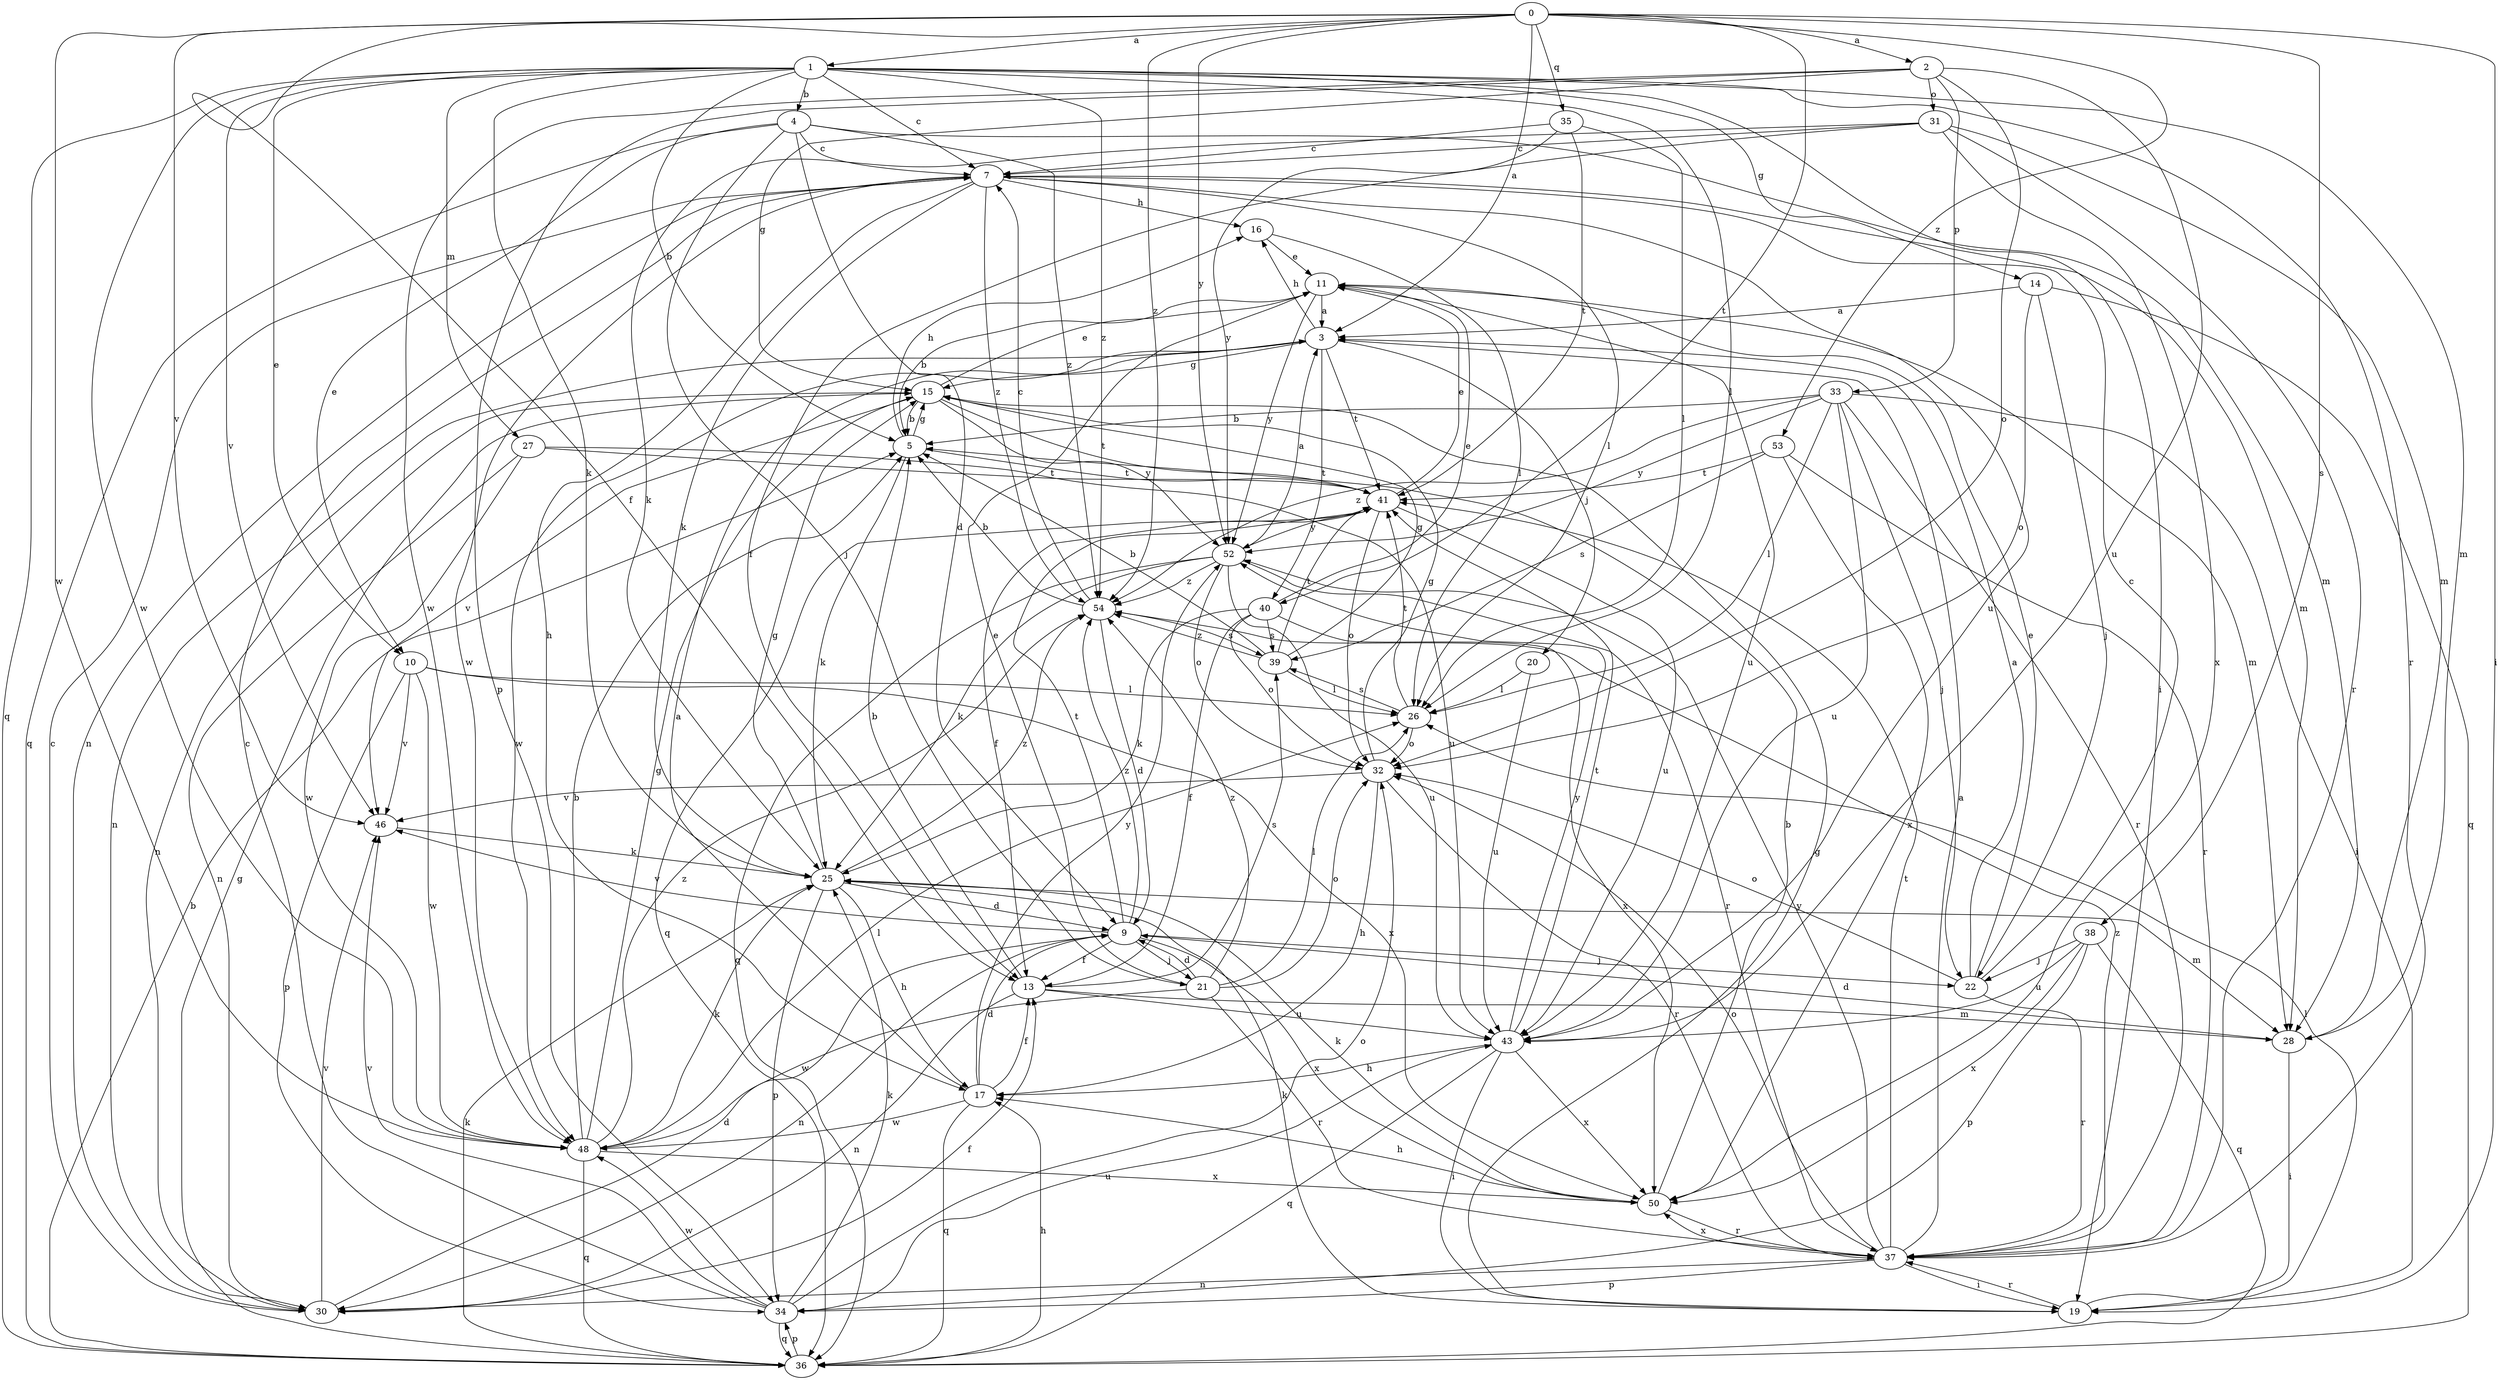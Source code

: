 strict digraph  {
0;
1;
2;
3;
4;
5;
7;
9;
10;
11;
13;
14;
15;
16;
17;
19;
20;
21;
22;
25;
26;
27;
28;
30;
31;
32;
33;
34;
35;
36;
37;
38;
39;
40;
41;
43;
46;
48;
50;
52;
53;
54;
0 -> 1  [label=a];
0 -> 2  [label=a];
0 -> 3  [label=a];
0 -> 13  [label=f];
0 -> 19  [label=i];
0 -> 35  [label=q];
0 -> 38  [label=s];
0 -> 40  [label=t];
0 -> 46  [label=v];
0 -> 48  [label=w];
0 -> 52  [label=y];
0 -> 53  [label=z];
0 -> 54  [label=z];
1 -> 4  [label=b];
1 -> 5  [label=b];
1 -> 7  [label=c];
1 -> 10  [label=e];
1 -> 14  [label=g];
1 -> 19  [label=i];
1 -> 25  [label=k];
1 -> 26  [label=l];
1 -> 27  [label=m];
1 -> 28  [label=m];
1 -> 36  [label=q];
1 -> 37  [label=r];
1 -> 46  [label=v];
1 -> 48  [label=w];
1 -> 54  [label=z];
2 -> 15  [label=g];
2 -> 31  [label=o];
2 -> 32  [label=o];
2 -> 33  [label=p];
2 -> 34  [label=p];
2 -> 43  [label=u];
2 -> 48  [label=w];
3 -> 15  [label=g];
3 -> 16  [label=h];
3 -> 20  [label=j];
3 -> 30  [label=n];
3 -> 40  [label=t];
3 -> 41  [label=t];
3 -> 48  [label=w];
4 -> 7  [label=c];
4 -> 9  [label=d];
4 -> 10  [label=e];
4 -> 21  [label=j];
4 -> 28  [label=m];
4 -> 36  [label=q];
4 -> 54  [label=z];
5 -> 15  [label=g];
5 -> 16  [label=h];
5 -> 25  [label=k];
5 -> 41  [label=t];
7 -> 16  [label=h];
7 -> 17  [label=h];
7 -> 25  [label=k];
7 -> 26  [label=l];
7 -> 28  [label=m];
7 -> 30  [label=n];
7 -> 43  [label=u];
7 -> 48  [label=w];
7 -> 54  [label=z];
9 -> 13  [label=f];
9 -> 21  [label=j];
9 -> 22  [label=j];
9 -> 30  [label=n];
9 -> 41  [label=t];
9 -> 46  [label=v];
9 -> 50  [label=x];
9 -> 54  [label=z];
10 -> 26  [label=l];
10 -> 34  [label=p];
10 -> 46  [label=v];
10 -> 48  [label=w];
10 -> 50  [label=x];
11 -> 3  [label=a];
11 -> 5  [label=b];
11 -> 28  [label=m];
11 -> 43  [label=u];
11 -> 52  [label=y];
13 -> 5  [label=b];
13 -> 28  [label=m];
13 -> 30  [label=n];
13 -> 39  [label=s];
13 -> 43  [label=u];
14 -> 3  [label=a];
14 -> 22  [label=j];
14 -> 32  [label=o];
14 -> 36  [label=q];
15 -> 5  [label=b];
15 -> 11  [label=e];
15 -> 30  [label=n];
15 -> 41  [label=t];
15 -> 46  [label=v];
15 -> 52  [label=y];
16 -> 11  [label=e];
16 -> 26  [label=l];
17 -> 3  [label=a];
17 -> 9  [label=d];
17 -> 13  [label=f];
17 -> 36  [label=q];
17 -> 48  [label=w];
17 -> 52  [label=y];
19 -> 15  [label=g];
19 -> 25  [label=k];
19 -> 26  [label=l];
19 -> 37  [label=r];
20 -> 26  [label=l];
20 -> 43  [label=u];
21 -> 9  [label=d];
21 -> 11  [label=e];
21 -> 26  [label=l];
21 -> 32  [label=o];
21 -> 37  [label=r];
21 -> 48  [label=w];
21 -> 54  [label=z];
22 -> 3  [label=a];
22 -> 7  [label=c];
22 -> 11  [label=e];
22 -> 32  [label=o];
22 -> 37  [label=r];
25 -> 9  [label=d];
25 -> 15  [label=g];
25 -> 17  [label=h];
25 -> 28  [label=m];
25 -> 34  [label=p];
25 -> 54  [label=z];
26 -> 32  [label=o];
26 -> 39  [label=s];
26 -> 41  [label=t];
27 -> 30  [label=n];
27 -> 41  [label=t];
27 -> 43  [label=u];
27 -> 48  [label=w];
28 -> 9  [label=d];
28 -> 19  [label=i];
30 -> 7  [label=c];
30 -> 9  [label=d];
30 -> 13  [label=f];
30 -> 46  [label=v];
31 -> 7  [label=c];
31 -> 13  [label=f];
31 -> 25  [label=k];
31 -> 28  [label=m];
31 -> 37  [label=r];
31 -> 50  [label=x];
32 -> 15  [label=g];
32 -> 17  [label=h];
32 -> 37  [label=r];
32 -> 46  [label=v];
33 -> 5  [label=b];
33 -> 19  [label=i];
33 -> 22  [label=j];
33 -> 26  [label=l];
33 -> 37  [label=r];
33 -> 43  [label=u];
33 -> 52  [label=y];
33 -> 54  [label=z];
34 -> 7  [label=c];
34 -> 25  [label=k];
34 -> 32  [label=o];
34 -> 36  [label=q];
34 -> 43  [label=u];
34 -> 46  [label=v];
34 -> 48  [label=w];
35 -> 7  [label=c];
35 -> 26  [label=l];
35 -> 41  [label=t];
35 -> 52  [label=y];
36 -> 5  [label=b];
36 -> 15  [label=g];
36 -> 17  [label=h];
36 -> 25  [label=k];
36 -> 34  [label=p];
37 -> 3  [label=a];
37 -> 19  [label=i];
37 -> 30  [label=n];
37 -> 32  [label=o];
37 -> 34  [label=p];
37 -> 41  [label=t];
37 -> 50  [label=x];
37 -> 52  [label=y];
37 -> 54  [label=z];
38 -> 22  [label=j];
38 -> 34  [label=p];
38 -> 36  [label=q];
38 -> 43  [label=u];
38 -> 50  [label=x];
39 -> 5  [label=b];
39 -> 15  [label=g];
39 -> 26  [label=l];
39 -> 41  [label=t];
39 -> 54  [label=z];
40 -> 11  [label=e];
40 -> 13  [label=f];
40 -> 25  [label=k];
40 -> 32  [label=o];
40 -> 39  [label=s];
40 -> 50  [label=x];
41 -> 11  [label=e];
41 -> 13  [label=f];
41 -> 32  [label=o];
41 -> 36  [label=q];
41 -> 43  [label=u];
41 -> 52  [label=y];
43 -> 17  [label=h];
43 -> 19  [label=i];
43 -> 36  [label=q];
43 -> 41  [label=t];
43 -> 50  [label=x];
43 -> 52  [label=y];
46 -> 25  [label=k];
48 -> 5  [label=b];
48 -> 15  [label=g];
48 -> 25  [label=k];
48 -> 26  [label=l];
48 -> 36  [label=q];
48 -> 50  [label=x];
48 -> 54  [label=z];
50 -> 5  [label=b];
50 -> 17  [label=h];
50 -> 25  [label=k];
50 -> 37  [label=r];
52 -> 3  [label=a];
52 -> 25  [label=k];
52 -> 32  [label=o];
52 -> 36  [label=q];
52 -> 37  [label=r];
52 -> 43  [label=u];
52 -> 54  [label=z];
53 -> 37  [label=r];
53 -> 39  [label=s];
53 -> 41  [label=t];
53 -> 50  [label=x];
54 -> 5  [label=b];
54 -> 7  [label=c];
54 -> 9  [label=d];
54 -> 39  [label=s];
}
